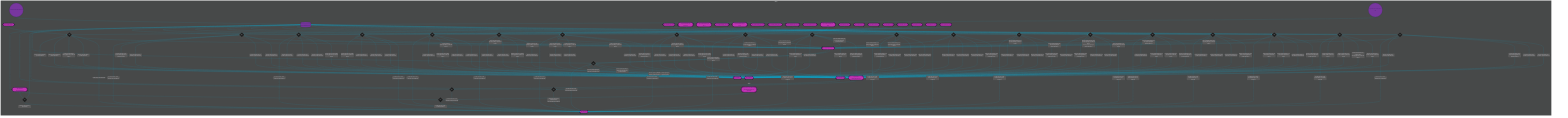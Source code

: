 %%{init: {'theme': 'dark', 'themeVariables': { 'primaryColor': '#07cff6', 'textColor': '#dad9e0', 'lineColor': '#07cff6'}}}%%

graph LR

subgraph Vedtak
    %% TOPICS
    aap.soknad-sendt.v1([aap.soknad-sendt.v1])
	aap.innstilling.11-6.v1([aap.innstilling.11-6.v1])
	aap.iverksettelse-av-vedtak.v1([aap.iverksettelse-av-vedtak.v1])
	aap.kvalitetssikring.11-19.v1([aap.kvalitetssikring.11-19.v1])
	aap.kvalitetssikring.11-2.v1([aap.kvalitetssikring.11-2.v1])
	aap.kvalitetssikring.11-29.v1([aap.kvalitetssikring.11-29.v1])
	aap.kvalitetssikring.11-3.v1([aap.kvalitetssikring.11-3.v1])
	aap.kvalitetssikring.11-4.v1([aap.kvalitetssikring.11-4.v1])
	aap.kvalitetssikring.11-5.v1([aap.kvalitetssikring.11-5.v1])
	aap.kvalitetssikring.11-6.v1([aap.kvalitetssikring.11-6.v1])
	aap.kvalitetssikring.22-13.v1([aap.kvalitetssikring.22-13.v1])
	aap.manuell.11-19.v1([aap.manuell.11-19.v1])
	aap.manuell.11-2.v1([aap.manuell.11-2.v1])
	aap.manuell.11-29.v1([aap.manuell.11-29.v1])
	aap.manuell.11-3.v1([aap.manuell.11-3.v1])
	aap.manuell.11-4.v1([aap.manuell.11-4.v1])
	aap.manuell.11-5.v1([aap.manuell.11-5.v1])
	aap.manuell.11-6.v1([aap.manuell.11-6.v1])
	aap.manuell.22-13.v1([aap.manuell.22-13.v1])
	aap.sykepengedager.v1([aap.sykepengedager.v1])
	aap.andre-folketrygdytelser.v1([aap.andre-folketrygdytelser.v1])
	aap.sokere.v1([aap.sokere.v1])
	aap.endrede-personidenter.v1([aap.endrede-personidenter.v1])
	aap.inntekter.v1([aap.inntekter.v1])
	aap.sokere.v1-buffered-joined-aap.medlem.v1-repartition([aap.sokere.v1-buffered-joined-aap.medlem.v1-repartition])
	aap.medlem.v1([aap.medlem.v1])
	aap.vedtak.v1([aap.vedtak.v1])
    
    %% JOINS
    join-0{join}
	join-1{join}
	join-2{join}
	join-3{join}
	join-4{join}
	join-5{join}
	join-6{join}
	join-7{join}
	join-8{join}
	join-9{join}
	join-10{join}
	join-11{join}
	join-12{join}
	join-13{join}
	join-14{join}
	join-15{join}
	join-16{join}
	join-17{join}
	join-18{join}
	join-19{join}
	join-20{join}
	join-21{join}
	join-22{join}
	join-23{join}
    
    %% STATE STORES
    soker-state-store-v2[(soker-state-store-v2)]
    
    %% PROCESSOR API JOBS
    metrics-soker-state-store-v2((metrics-soker-state-store-v2))
	migrate-soker-state-store-v2((migrate-soker-state-store-v2))
    
    %% JOIN STREAMS
    aap.soknad-sendt.v1 --> join-0
	soker-state-store-v2 --> join-0
	join-0 --> |produced-ny-soker-buffered| aap.sokere.v1
	join-0 --> |branch-soknad-sykepengedager-produced-behov| aap.sykepengedager.v1
	join-0 --> |branch-soknad-vedtak-produced-behov| aap.vedtak.v1
	join-0 --> |branch-soknad-andre-folketrygdytelser-produced-behov| aap.andre-folketrygdytelser.v1
	join-0 --> |branch-soknad-inntekter-produced-behov| aap.inntekter.v1
	join-0 --> |branch-soknad-medlem-produced-behov| aap.medlem.v1
	aap.innstilling.11-6.v1 --> join-1
	soker-state-store-v2 --> join-1
	join-1 --> |branch-innstilling-11-6-inntekter-produced-behov| aap.inntekter.v1
	join-1 --> |branch-innstilling-11-6-medlem-produced-behov| aap.medlem.v1
	join-1 --> |branch-innstilling-11-6-andre-folketrygdytelser-produced-behov| aap.andre-folketrygdytelser.v1
	join-1 --> |branch-innstilling-11-6-sykepengedager-produced-behov| aap.sykepengedager.v1
	join-1 --> |branch-innstilling-11-6-vedtak-produced-behov| aap.vedtak.v1
	join-1 --> |produced-soker-med-innstilling-11-6-buffered| aap.sokere.v1
	aap.iverksettelse-av-vedtak.v1 --> join-2
	soker-state-store-v2 --> join-2
	join-2 --> |branch-iverksettelse-av-vedtak-inntekter-produced-behov| aap.inntekter.v1
	join-2 --> |branch-iverksettelse-av-vedtak-andre-folketrygdytelser-produced-behov| aap.andre-folketrygdytelser.v1
	join-2 --> |branch-iverksettelse-av-vedtak-medlem-produced-behov| aap.medlem.v1
	join-2 --> |branch-iverksettelse-av-vedtak-sykepengedager-produced-behov| aap.sykepengedager.v1
	join-2 --> |branch-iverksettelse-av-vedtak-vedtak-produced-behov| aap.vedtak.v1
	join-2 --> |produced-soker-med-iverksettelse-av-vedtak-buffered| aap.sokere.v1
	aap.kvalitetssikring.11-19.v1 --> join-3
	soker-state-store-v2 --> join-3
	join-3 --> |branch-kvalitetssikring-11-19-andre-folketrygdytelser-produced-behov| aap.andre-folketrygdytelser.v1
	join-3 --> |branch-kvalitetssikring-11-19-vedtak-produced-behov| aap.vedtak.v1
	join-3 --> |branch-kvalitetssikring-11-19-medlem-produced-behov| aap.medlem.v1
	join-3 --> |branch-kvalitetssikring-11-19-inntekter-produced-behov| aap.inntekter.v1
	join-3 --> |branch-kvalitetssikring-11-19-sykepengedager-produced-behov| aap.sykepengedager.v1
	join-3 --> |produced-soker-med-kvalitetssikring-11-19-buffered| aap.sokere.v1
	aap.kvalitetssikring.11-2.v1 --> join-4
	soker-state-store-v2 --> join-4
	join-4 --> |branch-kvalitetssikring-11-2-andre-folketrygdytelser-produced-behov| aap.andre-folketrygdytelser.v1
	join-4 --> |branch-kvalitetssikring-11-2-inntekter-produced-behov| aap.inntekter.v1
	join-4 --> |branch-kvalitetssikring-11-2-medlem-produced-behov| aap.medlem.v1
	join-4 --> |branch-kvalitetssikring-11-2-sykepengedager-produced-behov| aap.sykepengedager.v1
	join-4 --> |branch-kvalitetssikring-11-2-vedtak-produced-behov| aap.vedtak.v1
	join-4 --> |produced-soker-med-kvalitetssikring-11-2-buffered| aap.sokere.v1
	aap.kvalitetssikring.11-29.v1 --> join-5
	soker-state-store-v2 --> join-5
	join-5 --> |branch-kvalitetssikring-11-29-andre-folketrygdytelser-produced-behov| aap.andre-folketrygdytelser.v1
	join-5 --> |branch-kvalitetssikring-11-29-inntekter-produced-behov| aap.inntekter.v1
	join-5 --> |branch-kvalitetssikring-11-29-medlem-produced-behov| aap.medlem.v1
	join-5 --> |branch-kvalitetssikring-11-29-sykepengedager-produced-behov| aap.sykepengedager.v1
	join-5 --> |branch-kvalitetssikring-11-29-vedtak-produced-behov| aap.vedtak.v1
	join-5 --> |produced-soker-med-kvalitetssikring-11-29-buffered| aap.sokere.v1
	aap.kvalitetssikring.11-3.v1 --> join-6
	soker-state-store-v2 --> join-6
	join-6 --> |produced-soker-med-kvalitetssikring-11-3-buffered| aap.sokere.v1
	join-6 --> |branch-kvalitetssikring-11-3-inntekter-produced-behov| aap.inntekter.v1
	join-6 --> |branch-kvalitetssikring-11-3-medlem-produced-behov| aap.medlem.v1
	join-6 --> |branch-kvalitetssikring-11-3-sykepengedager-produced-behov| aap.sykepengedager.v1
	join-6 --> |branch-kvalitetssikring-11-3-andre-folketrygdytelser-produced-behov| aap.andre-folketrygdytelser.v1
	join-6 --> |branch-kvalitetssikring-11-3-vedtak-produced-behov| aap.vedtak.v1
	aap.kvalitetssikring.11-4.v1 --> join-7
	soker-state-store-v2 --> join-7
	join-7 --> |branch-kvalitetssikring-11-4-andre-folketrygdytelser-produced-behov| aap.andre-folketrygdytelser.v1
	join-7 --> |branch-kvalitetssikring-11-4-inntekter-produced-behov| aap.inntekter.v1
	join-7 --> |branch-kvalitetssikring-11-4-medlem-produced-behov| aap.medlem.v1
	join-7 --> |branch-kvalitetssikring-11-4-sykepengedager-produced-behov| aap.sykepengedager.v1
	join-7 --> |branch-kvalitetssikring-11-4-vedtak-produced-behov| aap.vedtak.v1
	join-7 --> |produced-soker-med-kvalitetssikring-11-4-buffered| aap.sokere.v1
	aap.kvalitetssikring.11-5.v1 --> join-8
	soker-state-store-v2 --> join-8
	join-8 --> |branch-kvalitetssikring-11-5-andre-folketrygdytelser-produced-behov| aap.andre-folketrygdytelser.v1
	join-8 --> |branch-kvalitetssikring-11-5-vedtak-produced-behov| aap.vedtak.v1
	join-8 --> |branch-kvalitetssikring-11-5-inntekter-produced-behov| aap.inntekter.v1
	join-8 --> |branch-kvalitetssikring-11-5-medlem-produced-behov| aap.medlem.v1
	join-8 --> |branch-kvalitetssikring-11-5-sykepengedager-produced-behov| aap.sykepengedager.v1
	join-8 --> |produced-soker-med-kvalitetssikring-11-5-buffered| aap.sokere.v1
	aap.kvalitetssikring.11-6.v1 --> join-9
	soker-state-store-v2 --> join-9
	join-9 --> |branch-kvalitetssikring-11-6-inntekter-produced-behov| aap.inntekter.v1
	join-9 --> |branch-kvalitetssikring-11-6-medlem-produced-behov| aap.medlem.v1
	join-9 --> |branch-kvalitetssikring-11-6-sykepengedager-produced-behov| aap.sykepengedager.v1
	join-9 --> |branch-kvalitetssikring-11-6-vedtak-produced-behov| aap.vedtak.v1
	join-9 --> |branch-kvalitetssikring-11-6-andre-folketrygdytelser-produced-behov| aap.andre-folketrygdytelser.v1
	join-9 --> |produced-soker-med-kvalitetssikring-11-6-buffered| aap.sokere.v1
	aap.kvalitetssikring.22-13.v1 --> join-10
	soker-state-store-v2 --> join-10
	join-10 --> |branch-kvalitetssikring-11-12-andre-folketrygdytelser-produced-behov| aap.andre-folketrygdytelser.v1
	join-10 --> |branch-kvalitetssikring-11-12-sykepengedager-produced-behov| aap.sykepengedager.v1
	join-10 --> |branch-kvalitetssikring-11-12-inntekter-produced-behov| aap.inntekter.v1
	join-10 --> |branch-kvalitetssikring-11-12-vedtak-produced-behov| aap.vedtak.v1
	join-10 --> |branch-kvalitetssikring-11-12-medlem-produced-behov| aap.medlem.v1
	join-10 --> |produced-soker-med-kvalitetssikring-11-12-buffered| aap.sokere.v1
	aap.manuell.11-19.v1 --> join-11
	soker-state-store-v2 --> join-11
	join-11 --> |branch-manuell-11-19-sykepengedager-produced-behov| aap.sykepengedager.v1
	join-11 --> |branch-manuell-11-19-inntekter-produced-behov| aap.inntekter.v1
	join-11 --> |branch-manuell-11-19-vedtak-produced-behov| aap.vedtak.v1
	join-11 --> |branch-manuell-11-19-andre-folketrygdytelser-produced-behov| aap.andre-folketrygdytelser.v1
	join-11 --> |branch-manuell-11-19-medlem-produced-behov| aap.medlem.v1
	join-11 --> |produced-soker-med-manuell-11-19-buffered| aap.sokere.v1
	aap.manuell.11-2.v1 --> join-12
	soker-state-store-v2 --> join-12
	join-12 --> |branch-manuell-11-2-andre-folketrygdytelser-produced-behov| aap.andre-folketrygdytelser.v1
	join-12 --> |branch-manuell-11-2-sykepengedager-produced-behov| aap.sykepengedager.v1
	join-12 --> |branch-manuell-11-2-medlem-produced-behov| aap.medlem.v1
	join-12 --> |branch-manuell-11-2-vedtak-produced-behov| aap.vedtak.v1
	join-12 --> |branch-manuell-11-2-inntekter-produced-behov| aap.inntekter.v1
	join-12 --> |produced-soker-med-manuell-11-2-buffered| aap.sokere.v1
	aap.manuell.11-29.v1 --> join-13
	soker-state-store-v2 --> join-13
	join-13 --> |branch-manuell-11-29-andre-folketrygdytelser-produced-behov| aap.andre-folketrygdytelser.v1
	join-13 --> |branch-manuell-11-29-inntekter-produced-behov| aap.inntekter.v1
	join-13 --> |branch-manuell-11-29-medlem-produced-behov| aap.medlem.v1
	join-13 --> |branch-manuell-11-29-vedtak-produced-behov| aap.vedtak.v1
	join-13 --> |branch-manuell-11-29-sykepengedager-produced-behov| aap.sykepengedager.v1
	join-13 --> |produced-soker-med-manuell-11-29-buffered| aap.sokere.v1
	aap.manuell.11-3.v1 --> join-14
	soker-state-store-v2 --> join-14
	join-14 --> |branch-manuell-11-3-inntekter-produced-behov| aap.inntekter.v1
	join-14 --> |branch-manuell-11-3-andre-folketrygdytelser-produced-behov| aap.andre-folketrygdytelser.v1
	join-14 --> |branch-manuell-11-3-medlem-produced-behov| aap.medlem.v1
	join-14 --> |branch-manuell-11-3-sykepengedager-produced-behov| aap.sykepengedager.v1
	join-14 --> |branch-manuell-11-3-vedtak-produced-behov| aap.vedtak.v1
	join-14 --> |produced-soker-med-manuell-11-3-buffered| aap.sokere.v1
	aap.manuell.11-4.v1 --> join-15
	soker-state-store-v2 --> join-15
	join-15 --> |branch-manuell-11-4-medlem-produced-behov| aap.medlem.v1
	join-15 --> |branch-manuell-11-4-vedtak-produced-behov| aap.vedtak.v1
	join-15 --> |branch-manuell-11-4-andre-folketrygdytelser-produced-behov| aap.andre-folketrygdytelser.v1
	join-15 --> |branch-manuell-11-4-inntekter-produced-behov| aap.inntekter.v1
	join-15 --> |branch-manuell-11-4-sykepengedager-produced-behov| aap.sykepengedager.v1
	join-15 --> |produced-soker-med-manuell-11-4-buffered| aap.sokere.v1
	aap.manuell.11-5.v1 --> join-16
	soker-state-store-v2 --> join-16
	join-16 --> |produced-soker-med-manuell-11-5-buffered| aap.sokere.v1
	join-16 --> |branch-manuell-11-5-vedtak-produced-behov| aap.vedtak.v1
	join-16 --> |branch-manuell-11-5-inntekter-produced-behov| aap.inntekter.v1
	join-16 --> |branch-manuell-11-5-medlem-produced-behov| aap.medlem.v1
	join-16 --> |branch-manuell-11-5-andre-folketrygdytelser-produced-behov| aap.andre-folketrygdytelser.v1
	join-16 --> |branch-manuell-11-5-sykepengedager-produced-behov| aap.sykepengedager.v1
	aap.manuell.11-6.v1 --> join-17
	soker-state-store-v2 --> join-17
	join-17 --> |branch-manuell-11-6-andre-folketrygdytelser-produced-behov| aap.andre-folketrygdytelser.v1
	join-17 --> |branch-manuell-11-6-medlem-produced-behov| aap.medlem.v1
	join-17 --> |branch-manuell-11-6-inntekter-produced-behov| aap.inntekter.v1
	join-17 --> |branch-manuell-11-6-sykepengedager-produced-behov| aap.sykepengedager.v1
	join-17 --> |branch-manuell-11-6-vedtak-produced-behov| aap.vedtak.v1
	join-17 --> |produced-soker-med-manuell-11-6-buffered| aap.sokere.v1
	aap.manuell.22-13.v1 --> join-18
	soker-state-store-v2 --> join-18
	join-18 --> |branch-manuell-11-12-inntekter-produced-behov| aap.inntekter.v1
	join-18 --> |branch-manuell-11-12-sykepengedager-produced-behov| aap.sykepengedager.v1
	join-18 --> |branch-manuell-11-12-medlem-produced-behov| aap.medlem.v1
	join-18 --> |branch-manuell-11-12-vedtak-produced-behov| aap.vedtak.v1
	join-18 --> |branch-manuell-11-12-andre-folketrygdytelser-produced-behov| aap.andre-folketrygdytelser.v1
	join-18 --> |produced-soker-med-manuell-11-12-buffered| aap.sokere.v1
	aap.sykepengedager.v1 --> join-19
	soker-state-store-v2 --> join-19
	join-19 --> |branch-sykepengedager-andre-folketrygdytelser-produced-behov| aap.andre-folketrygdytelser.v1
	join-19 --> |branch-sykepengedager-vedtak-produced-behov| aap.vedtak.v1
	join-19 --> |branch-sykepengedager-inntekter-produced-behov| aap.inntekter.v1
	join-19 --> |branch-sykepengedager-medlem-produced-behov| aap.medlem.v1
	join-19 --> |branch-sykepengedager-sykepengedager-produced-behov| aap.sykepengedager.v1
	join-19 --> |produced-soker-med-sykepengedager-buffered| aap.sokere.v1
	aap.andre-folketrygdytelser.v1 --> join-20
	soker-state-store-v2 --> join-20
	join-20 --> |produced-soker-med-handtert-andre-folketrygdytelser-buffered| aap.sokere.v1
	aap.endrede-personidenter.v1 --> join-21
	soker-state-store-v2 --> join-21
	join-21 --> |produce-soker-with-ny-personident| aap.sokere.v1
	aap.inntekter.v1 --> join-22
	soker-state-store-v2 --> join-22
	join-22 --> |produced-soker-med-handtert-inntekter-buffered| aap.sokere.v1
	aap.sokere.v1-buffered-joined-aap.medlem.v1-repartition --> join-23
	soker-state-store-v2 --> join-23
	join-23 --> |produced-soker-med-medlem-buffered| aap.sokere.v1
    
    %% JOB STREAMS
    metrics-soker-state-store-v2 --> soker-state-store-v2
	migrate-soker-state-store-v2 --> soker-state-store-v2
    
    %% REPARTITION STREAMS
    aap.medlem.v1 --> |re-key| aap.sokere.v1-buffered-joined-aap.medlem.v1-repartition
end

%% COLORS
%% light    #dad9e0
%% purple   #78369f
%% pink     #c233b4
%% dark     #2a204a
%% blue     #07cff6

%% STYLES
style aap.soknad-sendt.v1 fill:#c233b4, stroke:#2a204a, stroke-width:2px, color:#2a204a
style aap.innstilling.11-6.v1 fill:#c233b4, stroke:#2a204a, stroke-width:2px, color:#2a204a
style aap.iverksettelse-av-vedtak.v1 fill:#c233b4, stroke:#2a204a, stroke-width:2px, color:#2a204a
style aap.kvalitetssikring.11-19.v1 fill:#c233b4, stroke:#2a204a, stroke-width:2px, color:#2a204a
style aap.kvalitetssikring.11-2.v1 fill:#c233b4, stroke:#2a204a, stroke-width:2px, color:#2a204a
style aap.kvalitetssikring.11-29.v1 fill:#c233b4, stroke:#2a204a, stroke-width:2px, color:#2a204a
style aap.kvalitetssikring.11-3.v1 fill:#c233b4, stroke:#2a204a, stroke-width:2px, color:#2a204a
style aap.kvalitetssikring.11-4.v1 fill:#c233b4, stroke:#2a204a, stroke-width:2px, color:#2a204a
style aap.kvalitetssikring.11-5.v1 fill:#c233b4, stroke:#2a204a, stroke-width:2px, color:#2a204a
style aap.kvalitetssikring.11-6.v1 fill:#c233b4, stroke:#2a204a, stroke-width:2px, color:#2a204a
style aap.kvalitetssikring.22-13.v1 fill:#c233b4, stroke:#2a204a, stroke-width:2px, color:#2a204a
style aap.manuell.11-19.v1 fill:#c233b4, stroke:#2a204a, stroke-width:2px, color:#2a204a
style aap.manuell.11-2.v1 fill:#c233b4, stroke:#2a204a, stroke-width:2px, color:#2a204a
style aap.manuell.11-29.v1 fill:#c233b4, stroke:#2a204a, stroke-width:2px, color:#2a204a
style aap.manuell.11-3.v1 fill:#c233b4, stroke:#2a204a, stroke-width:2px, color:#2a204a
style aap.manuell.11-4.v1 fill:#c233b4, stroke:#2a204a, stroke-width:2px, color:#2a204a
style aap.manuell.11-5.v1 fill:#c233b4, stroke:#2a204a, stroke-width:2px, color:#2a204a
style aap.manuell.11-6.v1 fill:#c233b4, stroke:#2a204a, stroke-width:2px, color:#2a204a
style aap.manuell.22-13.v1 fill:#c233b4, stroke:#2a204a, stroke-width:2px, color:#2a204a
style aap.sykepengedager.v1 fill:#c233b4, stroke:#2a204a, stroke-width:2px, color:#2a204a
style aap.andre-folketrygdytelser.v1 fill:#c233b4, stroke:#2a204a, stroke-width:2px, color:#2a204a
style aap.sokere.v1 fill:#c233b4, stroke:#2a204a, stroke-width:2px, color:#2a204a
style aap.endrede-personidenter.v1 fill:#c233b4, stroke:#2a204a, stroke-width:2px, color:#2a204a
style aap.inntekter.v1 fill:#c233b4, stroke:#2a204a, stroke-width:2px, color:#2a204a
style aap.sokere.v1-buffered-joined-aap.medlem.v1-repartition fill:#c233b4, stroke:#2a204a, stroke-width:2px, color:#2a204a
style aap.medlem.v1 fill:#c233b4, stroke:#2a204a, stroke-width:2px, color:#2a204a
style aap.vedtak.v1 fill:#c233b4, stroke:#2a204a, stroke-width:2px, color:#2a204a
style soker-state-store-v2 fill:#78369f, stroke:#2a204a, stroke-width:2px, color:#2a204a
style metrics-soker-state-store-v2 fill:#78369f, stroke:#2a204a, stroke-width:2px, color:#2a204a
style migrate-soker-state-store-v2 fill:#78369f, stroke:#2a204a, stroke-width:2px, color:#2a204a